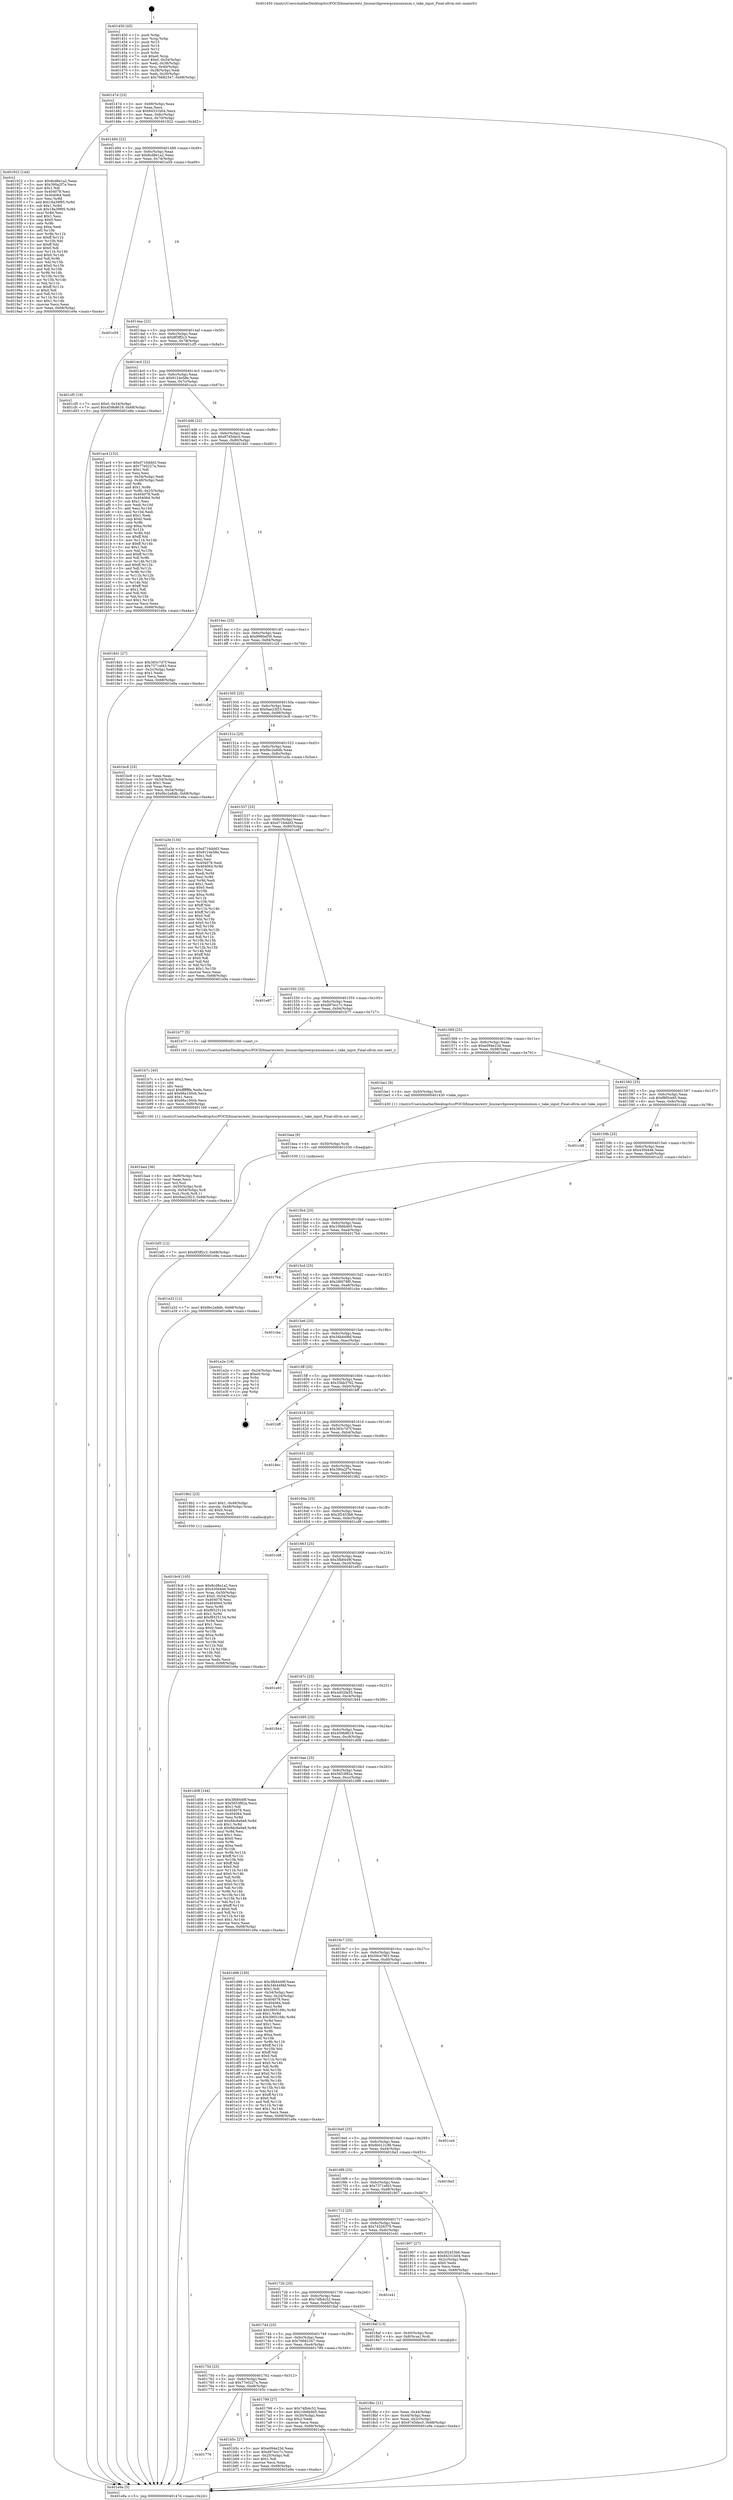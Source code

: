digraph "0x401450" {
  label = "0x401450 (/mnt/c/Users/mathe/Desktop/tcc/POCII/binaries/extr_linuxarchpowerpcxmonxmon.c_take_input_Final-ollvm.out::main(0))"
  labelloc = "t"
  node[shape=record]

  Entry [label="",width=0.3,height=0.3,shape=circle,fillcolor=black,style=filled]
  "0x40147d" [label="{
     0x40147d [23]\l
     | [instrs]\l
     &nbsp;&nbsp;0x40147d \<+3\>: mov -0x68(%rbp),%eax\l
     &nbsp;&nbsp;0x401480 \<+2\>: mov %eax,%ecx\l
     &nbsp;&nbsp;0x401482 \<+6\>: sub $0x84331b04,%ecx\l
     &nbsp;&nbsp;0x401488 \<+3\>: mov %eax,-0x6c(%rbp)\l
     &nbsp;&nbsp;0x40148b \<+3\>: mov %ecx,-0x70(%rbp)\l
     &nbsp;&nbsp;0x40148e \<+6\>: je 0000000000401922 \<main+0x4d2\>\l
  }"]
  "0x401922" [label="{
     0x401922 [144]\l
     | [instrs]\l
     &nbsp;&nbsp;0x401922 \<+5\>: mov $0x8cd8e1a2,%eax\l
     &nbsp;&nbsp;0x401927 \<+5\>: mov $0x390a2f7e,%ecx\l
     &nbsp;&nbsp;0x40192c \<+2\>: mov $0x1,%dl\l
     &nbsp;&nbsp;0x40192e \<+7\>: mov 0x404078,%esi\l
     &nbsp;&nbsp;0x401935 \<+7\>: mov 0x404064,%edi\l
     &nbsp;&nbsp;0x40193c \<+3\>: mov %esi,%r8d\l
     &nbsp;&nbsp;0x40193f \<+7\>: add $0x18a39f95,%r8d\l
     &nbsp;&nbsp;0x401946 \<+4\>: sub $0x1,%r8d\l
     &nbsp;&nbsp;0x40194a \<+7\>: sub $0x18a39f95,%r8d\l
     &nbsp;&nbsp;0x401951 \<+4\>: imul %r8d,%esi\l
     &nbsp;&nbsp;0x401955 \<+3\>: and $0x1,%esi\l
     &nbsp;&nbsp;0x401958 \<+3\>: cmp $0x0,%esi\l
     &nbsp;&nbsp;0x40195b \<+4\>: sete %r9b\l
     &nbsp;&nbsp;0x40195f \<+3\>: cmp $0xa,%edi\l
     &nbsp;&nbsp;0x401962 \<+4\>: setl %r10b\l
     &nbsp;&nbsp;0x401966 \<+3\>: mov %r9b,%r11b\l
     &nbsp;&nbsp;0x401969 \<+4\>: xor $0xff,%r11b\l
     &nbsp;&nbsp;0x40196d \<+3\>: mov %r10b,%bl\l
     &nbsp;&nbsp;0x401970 \<+3\>: xor $0xff,%bl\l
     &nbsp;&nbsp;0x401973 \<+3\>: xor $0x0,%dl\l
     &nbsp;&nbsp;0x401976 \<+3\>: mov %r11b,%r14b\l
     &nbsp;&nbsp;0x401979 \<+4\>: and $0x0,%r14b\l
     &nbsp;&nbsp;0x40197d \<+3\>: and %dl,%r9b\l
     &nbsp;&nbsp;0x401980 \<+3\>: mov %bl,%r15b\l
     &nbsp;&nbsp;0x401983 \<+4\>: and $0x0,%r15b\l
     &nbsp;&nbsp;0x401987 \<+3\>: and %dl,%r10b\l
     &nbsp;&nbsp;0x40198a \<+3\>: or %r9b,%r14b\l
     &nbsp;&nbsp;0x40198d \<+3\>: or %r10b,%r15b\l
     &nbsp;&nbsp;0x401990 \<+3\>: xor %r15b,%r14b\l
     &nbsp;&nbsp;0x401993 \<+3\>: or %bl,%r11b\l
     &nbsp;&nbsp;0x401996 \<+4\>: xor $0xff,%r11b\l
     &nbsp;&nbsp;0x40199a \<+3\>: or $0x0,%dl\l
     &nbsp;&nbsp;0x40199d \<+3\>: and %dl,%r11b\l
     &nbsp;&nbsp;0x4019a0 \<+3\>: or %r11b,%r14b\l
     &nbsp;&nbsp;0x4019a3 \<+4\>: test $0x1,%r14b\l
     &nbsp;&nbsp;0x4019a7 \<+3\>: cmovne %ecx,%eax\l
     &nbsp;&nbsp;0x4019aa \<+3\>: mov %eax,-0x68(%rbp)\l
     &nbsp;&nbsp;0x4019ad \<+5\>: jmp 0000000000401e9a \<main+0xa4a\>\l
  }"]
  "0x401494" [label="{
     0x401494 [22]\l
     | [instrs]\l
     &nbsp;&nbsp;0x401494 \<+5\>: jmp 0000000000401499 \<main+0x49\>\l
     &nbsp;&nbsp;0x401499 \<+3\>: mov -0x6c(%rbp),%eax\l
     &nbsp;&nbsp;0x40149c \<+5\>: sub $0x8cd8e1a2,%eax\l
     &nbsp;&nbsp;0x4014a1 \<+3\>: mov %eax,-0x74(%rbp)\l
     &nbsp;&nbsp;0x4014a4 \<+6\>: je 0000000000401e59 \<main+0xa09\>\l
  }"]
  Exit [label="",width=0.3,height=0.3,shape=circle,fillcolor=black,style=filled,peripheries=2]
  "0x401e59" [label="{
     0x401e59\l
  }", style=dashed]
  "0x4014aa" [label="{
     0x4014aa [22]\l
     | [instrs]\l
     &nbsp;&nbsp;0x4014aa \<+5\>: jmp 00000000004014af \<main+0x5f\>\l
     &nbsp;&nbsp;0x4014af \<+3\>: mov -0x6c(%rbp),%eax\l
     &nbsp;&nbsp;0x4014b2 \<+5\>: sub $0x8f3ff2c3,%eax\l
     &nbsp;&nbsp;0x4014b7 \<+3\>: mov %eax,-0x78(%rbp)\l
     &nbsp;&nbsp;0x4014ba \<+6\>: je 0000000000401cf5 \<main+0x8a5\>\l
  }"]
  "0x401bf3" [label="{
     0x401bf3 [12]\l
     | [instrs]\l
     &nbsp;&nbsp;0x401bf3 \<+7\>: movl $0x8f3ff2c3,-0x68(%rbp)\l
     &nbsp;&nbsp;0x401bfa \<+5\>: jmp 0000000000401e9a \<main+0xa4a\>\l
  }"]
  "0x401cf5" [label="{
     0x401cf5 [19]\l
     | [instrs]\l
     &nbsp;&nbsp;0x401cf5 \<+7\>: movl $0x0,-0x34(%rbp)\l
     &nbsp;&nbsp;0x401cfc \<+7\>: movl $0x459b8619,-0x68(%rbp)\l
     &nbsp;&nbsp;0x401d03 \<+5\>: jmp 0000000000401e9a \<main+0xa4a\>\l
  }"]
  "0x4014c0" [label="{
     0x4014c0 [22]\l
     | [instrs]\l
     &nbsp;&nbsp;0x4014c0 \<+5\>: jmp 00000000004014c5 \<main+0x75\>\l
     &nbsp;&nbsp;0x4014c5 \<+3\>: mov -0x6c(%rbp),%eax\l
     &nbsp;&nbsp;0x4014c8 \<+5\>: sub $0x9124e58e,%eax\l
     &nbsp;&nbsp;0x4014cd \<+3\>: mov %eax,-0x7c(%rbp)\l
     &nbsp;&nbsp;0x4014d0 \<+6\>: je 0000000000401ac4 \<main+0x674\>\l
  }"]
  "0x401bea" [label="{
     0x401bea [9]\l
     | [instrs]\l
     &nbsp;&nbsp;0x401bea \<+4\>: mov -0x50(%rbp),%rdi\l
     &nbsp;&nbsp;0x401bee \<+5\>: call 0000000000401030 \<free@plt\>\l
     | [calls]\l
     &nbsp;&nbsp;0x401030 \{1\} (unknown)\l
  }"]
  "0x401ac4" [label="{
     0x401ac4 [152]\l
     | [instrs]\l
     &nbsp;&nbsp;0x401ac4 \<+5\>: mov $0xd716ddd3,%eax\l
     &nbsp;&nbsp;0x401ac9 \<+5\>: mov $0x77e0227a,%ecx\l
     &nbsp;&nbsp;0x401ace \<+2\>: mov $0x1,%dl\l
     &nbsp;&nbsp;0x401ad0 \<+2\>: xor %esi,%esi\l
     &nbsp;&nbsp;0x401ad2 \<+3\>: mov -0x54(%rbp),%edi\l
     &nbsp;&nbsp;0x401ad5 \<+3\>: cmp -0x48(%rbp),%edi\l
     &nbsp;&nbsp;0x401ad8 \<+4\>: setl %r8b\l
     &nbsp;&nbsp;0x401adc \<+4\>: and $0x1,%r8b\l
     &nbsp;&nbsp;0x401ae0 \<+4\>: mov %r8b,-0x25(%rbp)\l
     &nbsp;&nbsp;0x401ae4 \<+7\>: mov 0x404078,%edi\l
     &nbsp;&nbsp;0x401aeb \<+8\>: mov 0x404064,%r9d\l
     &nbsp;&nbsp;0x401af3 \<+3\>: sub $0x1,%esi\l
     &nbsp;&nbsp;0x401af6 \<+3\>: mov %edi,%r10d\l
     &nbsp;&nbsp;0x401af9 \<+3\>: add %esi,%r10d\l
     &nbsp;&nbsp;0x401afc \<+4\>: imul %r10d,%edi\l
     &nbsp;&nbsp;0x401b00 \<+3\>: and $0x1,%edi\l
     &nbsp;&nbsp;0x401b03 \<+3\>: cmp $0x0,%edi\l
     &nbsp;&nbsp;0x401b06 \<+4\>: sete %r8b\l
     &nbsp;&nbsp;0x401b0a \<+4\>: cmp $0xa,%r9d\l
     &nbsp;&nbsp;0x401b0e \<+4\>: setl %r11b\l
     &nbsp;&nbsp;0x401b12 \<+3\>: mov %r8b,%bl\l
     &nbsp;&nbsp;0x401b15 \<+3\>: xor $0xff,%bl\l
     &nbsp;&nbsp;0x401b18 \<+3\>: mov %r11b,%r14b\l
     &nbsp;&nbsp;0x401b1b \<+4\>: xor $0xff,%r14b\l
     &nbsp;&nbsp;0x401b1f \<+3\>: xor $0x1,%dl\l
     &nbsp;&nbsp;0x401b22 \<+3\>: mov %bl,%r15b\l
     &nbsp;&nbsp;0x401b25 \<+4\>: and $0xff,%r15b\l
     &nbsp;&nbsp;0x401b29 \<+3\>: and %dl,%r8b\l
     &nbsp;&nbsp;0x401b2c \<+3\>: mov %r14b,%r12b\l
     &nbsp;&nbsp;0x401b2f \<+4\>: and $0xff,%r12b\l
     &nbsp;&nbsp;0x401b33 \<+3\>: and %dl,%r11b\l
     &nbsp;&nbsp;0x401b36 \<+3\>: or %r8b,%r15b\l
     &nbsp;&nbsp;0x401b39 \<+3\>: or %r11b,%r12b\l
     &nbsp;&nbsp;0x401b3c \<+3\>: xor %r12b,%r15b\l
     &nbsp;&nbsp;0x401b3f \<+3\>: or %r14b,%bl\l
     &nbsp;&nbsp;0x401b42 \<+3\>: xor $0xff,%bl\l
     &nbsp;&nbsp;0x401b45 \<+3\>: or $0x1,%dl\l
     &nbsp;&nbsp;0x401b48 \<+2\>: and %dl,%bl\l
     &nbsp;&nbsp;0x401b4a \<+3\>: or %bl,%r15b\l
     &nbsp;&nbsp;0x401b4d \<+4\>: test $0x1,%r15b\l
     &nbsp;&nbsp;0x401b51 \<+3\>: cmovne %ecx,%eax\l
     &nbsp;&nbsp;0x401b54 \<+3\>: mov %eax,-0x68(%rbp)\l
     &nbsp;&nbsp;0x401b57 \<+5\>: jmp 0000000000401e9a \<main+0xa4a\>\l
  }"]
  "0x4014d6" [label="{
     0x4014d6 [22]\l
     | [instrs]\l
     &nbsp;&nbsp;0x4014d6 \<+5\>: jmp 00000000004014db \<main+0x8b\>\l
     &nbsp;&nbsp;0x4014db \<+3\>: mov -0x6c(%rbp),%eax\l
     &nbsp;&nbsp;0x4014de \<+5\>: sub $0x97d5dec0,%eax\l
     &nbsp;&nbsp;0x4014e3 \<+3\>: mov %eax,-0x80(%rbp)\l
     &nbsp;&nbsp;0x4014e6 \<+6\>: je 00000000004018d1 \<main+0x481\>\l
  }"]
  "0x401ba4" [label="{
     0x401ba4 [36]\l
     | [instrs]\l
     &nbsp;&nbsp;0x401ba4 \<+6\>: mov -0xf0(%rbp),%ecx\l
     &nbsp;&nbsp;0x401baa \<+3\>: imul %eax,%ecx\l
     &nbsp;&nbsp;0x401bad \<+3\>: mov %cl,%sil\l
     &nbsp;&nbsp;0x401bb0 \<+4\>: mov -0x50(%rbp),%rdi\l
     &nbsp;&nbsp;0x401bb4 \<+4\>: movslq -0x54(%rbp),%r8\l
     &nbsp;&nbsp;0x401bb8 \<+4\>: mov %sil,(%rdi,%r8,1)\l
     &nbsp;&nbsp;0x401bbc \<+7\>: movl $0x9ae23f23,-0x68(%rbp)\l
     &nbsp;&nbsp;0x401bc3 \<+5\>: jmp 0000000000401e9a \<main+0xa4a\>\l
  }"]
  "0x4018d1" [label="{
     0x4018d1 [27]\l
     | [instrs]\l
     &nbsp;&nbsp;0x4018d1 \<+5\>: mov $0x383c7d7f,%eax\l
     &nbsp;&nbsp;0x4018d6 \<+5\>: mov $0x7371ef43,%ecx\l
     &nbsp;&nbsp;0x4018db \<+3\>: mov -0x2c(%rbp),%edx\l
     &nbsp;&nbsp;0x4018de \<+3\>: cmp $0x1,%edx\l
     &nbsp;&nbsp;0x4018e1 \<+3\>: cmovl %ecx,%eax\l
     &nbsp;&nbsp;0x4018e4 \<+3\>: mov %eax,-0x68(%rbp)\l
     &nbsp;&nbsp;0x4018e7 \<+5\>: jmp 0000000000401e9a \<main+0xa4a\>\l
  }"]
  "0x4014ec" [label="{
     0x4014ec [25]\l
     | [instrs]\l
     &nbsp;&nbsp;0x4014ec \<+5\>: jmp 00000000004014f1 \<main+0xa1\>\l
     &nbsp;&nbsp;0x4014f1 \<+3\>: mov -0x6c(%rbp),%eax\l
     &nbsp;&nbsp;0x4014f4 \<+5\>: sub $0x9980ef39,%eax\l
     &nbsp;&nbsp;0x4014f9 \<+6\>: mov %eax,-0x84(%rbp)\l
     &nbsp;&nbsp;0x4014ff \<+6\>: je 0000000000401c2d \<main+0x7dd\>\l
  }"]
  "0x401b7c" [label="{
     0x401b7c [40]\l
     | [instrs]\l
     &nbsp;&nbsp;0x401b7c \<+5\>: mov $0x2,%ecx\l
     &nbsp;&nbsp;0x401b81 \<+1\>: cltd\l
     &nbsp;&nbsp;0x401b82 \<+2\>: idiv %ecx\l
     &nbsp;&nbsp;0x401b84 \<+6\>: imul $0xfffffffe,%edx,%ecx\l
     &nbsp;&nbsp;0x401b8a \<+6\>: add $0x66a100cb,%ecx\l
     &nbsp;&nbsp;0x401b90 \<+3\>: add $0x1,%ecx\l
     &nbsp;&nbsp;0x401b93 \<+6\>: sub $0x66a100cb,%ecx\l
     &nbsp;&nbsp;0x401b99 \<+6\>: mov %ecx,-0xf0(%rbp)\l
     &nbsp;&nbsp;0x401b9f \<+5\>: call 0000000000401160 \<next_i\>\l
     | [calls]\l
     &nbsp;&nbsp;0x401160 \{1\} (/mnt/c/Users/mathe/Desktop/tcc/POCII/binaries/extr_linuxarchpowerpcxmonxmon.c_take_input_Final-ollvm.out::next_i)\l
  }"]
  "0x401c2d" [label="{
     0x401c2d\l
  }", style=dashed]
  "0x401505" [label="{
     0x401505 [25]\l
     | [instrs]\l
     &nbsp;&nbsp;0x401505 \<+5\>: jmp 000000000040150a \<main+0xba\>\l
     &nbsp;&nbsp;0x40150a \<+3\>: mov -0x6c(%rbp),%eax\l
     &nbsp;&nbsp;0x40150d \<+5\>: sub $0x9ae23f23,%eax\l
     &nbsp;&nbsp;0x401512 \<+6\>: mov %eax,-0x88(%rbp)\l
     &nbsp;&nbsp;0x401518 \<+6\>: je 0000000000401bc8 \<main+0x778\>\l
  }"]
  "0x401776" [label="{
     0x401776\l
  }", style=dashed]
  "0x401bc8" [label="{
     0x401bc8 [25]\l
     | [instrs]\l
     &nbsp;&nbsp;0x401bc8 \<+2\>: xor %eax,%eax\l
     &nbsp;&nbsp;0x401bca \<+3\>: mov -0x54(%rbp),%ecx\l
     &nbsp;&nbsp;0x401bcd \<+3\>: sub $0x1,%eax\l
     &nbsp;&nbsp;0x401bd0 \<+2\>: sub %eax,%ecx\l
     &nbsp;&nbsp;0x401bd2 \<+3\>: mov %ecx,-0x54(%rbp)\l
     &nbsp;&nbsp;0x401bd5 \<+7\>: movl $0x9bc2a8db,-0x68(%rbp)\l
     &nbsp;&nbsp;0x401bdc \<+5\>: jmp 0000000000401e9a \<main+0xa4a\>\l
  }"]
  "0x40151e" [label="{
     0x40151e [25]\l
     | [instrs]\l
     &nbsp;&nbsp;0x40151e \<+5\>: jmp 0000000000401523 \<main+0xd3\>\l
     &nbsp;&nbsp;0x401523 \<+3\>: mov -0x6c(%rbp),%eax\l
     &nbsp;&nbsp;0x401526 \<+5\>: sub $0x9bc2a8db,%eax\l
     &nbsp;&nbsp;0x40152b \<+6\>: mov %eax,-0x8c(%rbp)\l
     &nbsp;&nbsp;0x401531 \<+6\>: je 0000000000401a3e \<main+0x5ee\>\l
  }"]
  "0x401b5c" [label="{
     0x401b5c [27]\l
     | [instrs]\l
     &nbsp;&nbsp;0x401b5c \<+5\>: mov $0xe094e23d,%eax\l
     &nbsp;&nbsp;0x401b61 \<+5\>: mov $0xd97ecc7c,%ecx\l
     &nbsp;&nbsp;0x401b66 \<+3\>: mov -0x25(%rbp),%dl\l
     &nbsp;&nbsp;0x401b69 \<+3\>: test $0x1,%dl\l
     &nbsp;&nbsp;0x401b6c \<+3\>: cmovne %ecx,%eax\l
     &nbsp;&nbsp;0x401b6f \<+3\>: mov %eax,-0x68(%rbp)\l
     &nbsp;&nbsp;0x401b72 \<+5\>: jmp 0000000000401e9a \<main+0xa4a\>\l
  }"]
  "0x401a3e" [label="{
     0x401a3e [134]\l
     | [instrs]\l
     &nbsp;&nbsp;0x401a3e \<+5\>: mov $0xd716ddd3,%eax\l
     &nbsp;&nbsp;0x401a43 \<+5\>: mov $0x9124e58e,%ecx\l
     &nbsp;&nbsp;0x401a48 \<+2\>: mov $0x1,%dl\l
     &nbsp;&nbsp;0x401a4a \<+2\>: xor %esi,%esi\l
     &nbsp;&nbsp;0x401a4c \<+7\>: mov 0x404078,%edi\l
     &nbsp;&nbsp;0x401a53 \<+8\>: mov 0x404064,%r8d\l
     &nbsp;&nbsp;0x401a5b \<+3\>: sub $0x1,%esi\l
     &nbsp;&nbsp;0x401a5e \<+3\>: mov %edi,%r9d\l
     &nbsp;&nbsp;0x401a61 \<+3\>: add %esi,%r9d\l
     &nbsp;&nbsp;0x401a64 \<+4\>: imul %r9d,%edi\l
     &nbsp;&nbsp;0x401a68 \<+3\>: and $0x1,%edi\l
     &nbsp;&nbsp;0x401a6b \<+3\>: cmp $0x0,%edi\l
     &nbsp;&nbsp;0x401a6e \<+4\>: sete %r10b\l
     &nbsp;&nbsp;0x401a72 \<+4\>: cmp $0xa,%r8d\l
     &nbsp;&nbsp;0x401a76 \<+4\>: setl %r11b\l
     &nbsp;&nbsp;0x401a7a \<+3\>: mov %r10b,%bl\l
     &nbsp;&nbsp;0x401a7d \<+3\>: xor $0xff,%bl\l
     &nbsp;&nbsp;0x401a80 \<+3\>: mov %r11b,%r14b\l
     &nbsp;&nbsp;0x401a83 \<+4\>: xor $0xff,%r14b\l
     &nbsp;&nbsp;0x401a87 \<+3\>: xor $0x0,%dl\l
     &nbsp;&nbsp;0x401a8a \<+3\>: mov %bl,%r15b\l
     &nbsp;&nbsp;0x401a8d \<+4\>: and $0x0,%r15b\l
     &nbsp;&nbsp;0x401a91 \<+3\>: and %dl,%r10b\l
     &nbsp;&nbsp;0x401a94 \<+3\>: mov %r14b,%r12b\l
     &nbsp;&nbsp;0x401a97 \<+4\>: and $0x0,%r12b\l
     &nbsp;&nbsp;0x401a9b \<+3\>: and %dl,%r11b\l
     &nbsp;&nbsp;0x401a9e \<+3\>: or %r10b,%r15b\l
     &nbsp;&nbsp;0x401aa1 \<+3\>: or %r11b,%r12b\l
     &nbsp;&nbsp;0x401aa4 \<+3\>: xor %r12b,%r15b\l
     &nbsp;&nbsp;0x401aa7 \<+3\>: or %r14b,%bl\l
     &nbsp;&nbsp;0x401aaa \<+3\>: xor $0xff,%bl\l
     &nbsp;&nbsp;0x401aad \<+3\>: or $0x0,%dl\l
     &nbsp;&nbsp;0x401ab0 \<+2\>: and %dl,%bl\l
     &nbsp;&nbsp;0x401ab2 \<+3\>: or %bl,%r15b\l
     &nbsp;&nbsp;0x401ab5 \<+4\>: test $0x1,%r15b\l
     &nbsp;&nbsp;0x401ab9 \<+3\>: cmovne %ecx,%eax\l
     &nbsp;&nbsp;0x401abc \<+3\>: mov %eax,-0x68(%rbp)\l
     &nbsp;&nbsp;0x401abf \<+5\>: jmp 0000000000401e9a \<main+0xa4a\>\l
  }"]
  "0x401537" [label="{
     0x401537 [25]\l
     | [instrs]\l
     &nbsp;&nbsp;0x401537 \<+5\>: jmp 000000000040153c \<main+0xec\>\l
     &nbsp;&nbsp;0x40153c \<+3\>: mov -0x6c(%rbp),%eax\l
     &nbsp;&nbsp;0x40153f \<+5\>: sub $0xd716ddd3,%eax\l
     &nbsp;&nbsp;0x401544 \<+6\>: mov %eax,-0x90(%rbp)\l
     &nbsp;&nbsp;0x40154a \<+6\>: je 0000000000401e87 \<main+0xa37\>\l
  }"]
  "0x4019c9" [label="{
     0x4019c9 [105]\l
     | [instrs]\l
     &nbsp;&nbsp;0x4019c9 \<+5\>: mov $0x8cd8e1a2,%ecx\l
     &nbsp;&nbsp;0x4019ce \<+5\>: mov $0x430d446,%edx\l
     &nbsp;&nbsp;0x4019d3 \<+4\>: mov %rax,-0x50(%rbp)\l
     &nbsp;&nbsp;0x4019d7 \<+7\>: movl $0x0,-0x54(%rbp)\l
     &nbsp;&nbsp;0x4019de \<+7\>: mov 0x404078,%esi\l
     &nbsp;&nbsp;0x4019e5 \<+8\>: mov 0x404064,%r8d\l
     &nbsp;&nbsp;0x4019ed \<+3\>: mov %esi,%r9d\l
     &nbsp;&nbsp;0x4019f0 \<+7\>: sub $0xf8525154,%r9d\l
     &nbsp;&nbsp;0x4019f7 \<+4\>: sub $0x1,%r9d\l
     &nbsp;&nbsp;0x4019fb \<+7\>: add $0xf8525154,%r9d\l
     &nbsp;&nbsp;0x401a02 \<+4\>: imul %r9d,%esi\l
     &nbsp;&nbsp;0x401a06 \<+3\>: and $0x1,%esi\l
     &nbsp;&nbsp;0x401a09 \<+3\>: cmp $0x0,%esi\l
     &nbsp;&nbsp;0x401a0c \<+4\>: sete %r10b\l
     &nbsp;&nbsp;0x401a10 \<+4\>: cmp $0xa,%r8d\l
     &nbsp;&nbsp;0x401a14 \<+4\>: setl %r11b\l
     &nbsp;&nbsp;0x401a18 \<+3\>: mov %r10b,%bl\l
     &nbsp;&nbsp;0x401a1b \<+3\>: and %r11b,%bl\l
     &nbsp;&nbsp;0x401a1e \<+3\>: xor %r11b,%r10b\l
     &nbsp;&nbsp;0x401a21 \<+3\>: or %r10b,%bl\l
     &nbsp;&nbsp;0x401a24 \<+3\>: test $0x1,%bl\l
     &nbsp;&nbsp;0x401a27 \<+3\>: cmovne %edx,%ecx\l
     &nbsp;&nbsp;0x401a2a \<+3\>: mov %ecx,-0x68(%rbp)\l
     &nbsp;&nbsp;0x401a2d \<+5\>: jmp 0000000000401e9a \<main+0xa4a\>\l
  }"]
  "0x401e87" [label="{
     0x401e87\l
  }", style=dashed]
  "0x401550" [label="{
     0x401550 [25]\l
     | [instrs]\l
     &nbsp;&nbsp;0x401550 \<+5\>: jmp 0000000000401555 \<main+0x105\>\l
     &nbsp;&nbsp;0x401555 \<+3\>: mov -0x6c(%rbp),%eax\l
     &nbsp;&nbsp;0x401558 \<+5\>: sub $0xd97ecc7c,%eax\l
     &nbsp;&nbsp;0x40155d \<+6\>: mov %eax,-0x94(%rbp)\l
     &nbsp;&nbsp;0x401563 \<+6\>: je 0000000000401b77 \<main+0x727\>\l
  }"]
  "0x4018bc" [label="{
     0x4018bc [21]\l
     | [instrs]\l
     &nbsp;&nbsp;0x4018bc \<+3\>: mov %eax,-0x44(%rbp)\l
     &nbsp;&nbsp;0x4018bf \<+3\>: mov -0x44(%rbp),%eax\l
     &nbsp;&nbsp;0x4018c2 \<+3\>: mov %eax,-0x2c(%rbp)\l
     &nbsp;&nbsp;0x4018c5 \<+7\>: movl $0x97d5dec0,-0x68(%rbp)\l
     &nbsp;&nbsp;0x4018cc \<+5\>: jmp 0000000000401e9a \<main+0xa4a\>\l
  }"]
  "0x401b77" [label="{
     0x401b77 [5]\l
     | [instrs]\l
     &nbsp;&nbsp;0x401b77 \<+5\>: call 0000000000401160 \<next_i\>\l
     | [calls]\l
     &nbsp;&nbsp;0x401160 \{1\} (/mnt/c/Users/mathe/Desktop/tcc/POCII/binaries/extr_linuxarchpowerpcxmonxmon.c_take_input_Final-ollvm.out::next_i)\l
  }"]
  "0x401569" [label="{
     0x401569 [25]\l
     | [instrs]\l
     &nbsp;&nbsp;0x401569 \<+5\>: jmp 000000000040156e \<main+0x11e\>\l
     &nbsp;&nbsp;0x40156e \<+3\>: mov -0x6c(%rbp),%eax\l
     &nbsp;&nbsp;0x401571 \<+5\>: sub $0xe094e23d,%eax\l
     &nbsp;&nbsp;0x401576 \<+6\>: mov %eax,-0x98(%rbp)\l
     &nbsp;&nbsp;0x40157c \<+6\>: je 0000000000401be1 \<main+0x791\>\l
  }"]
  "0x401450" [label="{
     0x401450 [45]\l
     | [instrs]\l
     &nbsp;&nbsp;0x401450 \<+1\>: push %rbp\l
     &nbsp;&nbsp;0x401451 \<+3\>: mov %rsp,%rbp\l
     &nbsp;&nbsp;0x401454 \<+2\>: push %r15\l
     &nbsp;&nbsp;0x401456 \<+2\>: push %r14\l
     &nbsp;&nbsp;0x401458 \<+2\>: push %r12\l
     &nbsp;&nbsp;0x40145a \<+1\>: push %rbx\l
     &nbsp;&nbsp;0x40145b \<+7\>: sub $0xe0,%rsp\l
     &nbsp;&nbsp;0x401462 \<+7\>: movl $0x0,-0x34(%rbp)\l
     &nbsp;&nbsp;0x401469 \<+3\>: mov %edi,-0x38(%rbp)\l
     &nbsp;&nbsp;0x40146c \<+4\>: mov %rsi,-0x40(%rbp)\l
     &nbsp;&nbsp;0x401470 \<+3\>: mov -0x38(%rbp),%edi\l
     &nbsp;&nbsp;0x401473 \<+3\>: mov %edi,-0x30(%rbp)\l
     &nbsp;&nbsp;0x401476 \<+7\>: movl $0x76682347,-0x68(%rbp)\l
  }"]
  "0x401be1" [label="{
     0x401be1 [9]\l
     | [instrs]\l
     &nbsp;&nbsp;0x401be1 \<+4\>: mov -0x50(%rbp),%rdi\l
     &nbsp;&nbsp;0x401be5 \<+5\>: call 0000000000401430 \<take_input\>\l
     | [calls]\l
     &nbsp;&nbsp;0x401430 \{1\} (/mnt/c/Users/mathe/Desktop/tcc/POCII/binaries/extr_linuxarchpowerpcxmonxmon.c_take_input_Final-ollvm.out::take_input)\l
  }"]
  "0x401582" [label="{
     0x401582 [25]\l
     | [instrs]\l
     &nbsp;&nbsp;0x401582 \<+5\>: jmp 0000000000401587 \<main+0x137\>\l
     &nbsp;&nbsp;0x401587 \<+3\>: mov -0x6c(%rbp),%eax\l
     &nbsp;&nbsp;0x40158a \<+5\>: sub $0xf8f0ce65,%eax\l
     &nbsp;&nbsp;0x40158f \<+6\>: mov %eax,-0x9c(%rbp)\l
     &nbsp;&nbsp;0x401595 \<+6\>: je 0000000000401c48 \<main+0x7f8\>\l
  }"]
  "0x401e9a" [label="{
     0x401e9a [5]\l
     | [instrs]\l
     &nbsp;&nbsp;0x401e9a \<+5\>: jmp 000000000040147d \<main+0x2d\>\l
  }"]
  "0x401c48" [label="{
     0x401c48\l
  }", style=dashed]
  "0x40159b" [label="{
     0x40159b [25]\l
     | [instrs]\l
     &nbsp;&nbsp;0x40159b \<+5\>: jmp 00000000004015a0 \<main+0x150\>\l
     &nbsp;&nbsp;0x4015a0 \<+3\>: mov -0x6c(%rbp),%eax\l
     &nbsp;&nbsp;0x4015a3 \<+5\>: sub $0x430d446,%eax\l
     &nbsp;&nbsp;0x4015a8 \<+6\>: mov %eax,-0xa0(%rbp)\l
     &nbsp;&nbsp;0x4015ae \<+6\>: je 0000000000401a32 \<main+0x5e2\>\l
  }"]
  "0x40175d" [label="{
     0x40175d [25]\l
     | [instrs]\l
     &nbsp;&nbsp;0x40175d \<+5\>: jmp 0000000000401762 \<main+0x312\>\l
     &nbsp;&nbsp;0x401762 \<+3\>: mov -0x6c(%rbp),%eax\l
     &nbsp;&nbsp;0x401765 \<+5\>: sub $0x77e0227a,%eax\l
     &nbsp;&nbsp;0x40176a \<+6\>: mov %eax,-0xe8(%rbp)\l
     &nbsp;&nbsp;0x401770 \<+6\>: je 0000000000401b5c \<main+0x70c\>\l
  }"]
  "0x401a32" [label="{
     0x401a32 [12]\l
     | [instrs]\l
     &nbsp;&nbsp;0x401a32 \<+7\>: movl $0x9bc2a8db,-0x68(%rbp)\l
     &nbsp;&nbsp;0x401a39 \<+5\>: jmp 0000000000401e9a \<main+0xa4a\>\l
  }"]
  "0x4015b4" [label="{
     0x4015b4 [25]\l
     | [instrs]\l
     &nbsp;&nbsp;0x4015b4 \<+5\>: jmp 00000000004015b9 \<main+0x169\>\l
     &nbsp;&nbsp;0x4015b9 \<+3\>: mov -0x6c(%rbp),%eax\l
     &nbsp;&nbsp;0x4015bc \<+5\>: sub $0x10b6b465,%eax\l
     &nbsp;&nbsp;0x4015c1 \<+6\>: mov %eax,-0xa4(%rbp)\l
     &nbsp;&nbsp;0x4015c7 \<+6\>: je 00000000004017b4 \<main+0x364\>\l
  }"]
  "0x401799" [label="{
     0x401799 [27]\l
     | [instrs]\l
     &nbsp;&nbsp;0x401799 \<+5\>: mov $0x74fb4c52,%eax\l
     &nbsp;&nbsp;0x40179e \<+5\>: mov $0x10b6b465,%ecx\l
     &nbsp;&nbsp;0x4017a3 \<+3\>: mov -0x30(%rbp),%edx\l
     &nbsp;&nbsp;0x4017a6 \<+3\>: cmp $0x2,%edx\l
     &nbsp;&nbsp;0x4017a9 \<+3\>: cmovne %ecx,%eax\l
     &nbsp;&nbsp;0x4017ac \<+3\>: mov %eax,-0x68(%rbp)\l
     &nbsp;&nbsp;0x4017af \<+5\>: jmp 0000000000401e9a \<main+0xa4a\>\l
  }"]
  "0x4017b4" [label="{
     0x4017b4\l
  }", style=dashed]
  "0x4015cd" [label="{
     0x4015cd [25]\l
     | [instrs]\l
     &nbsp;&nbsp;0x4015cd \<+5\>: jmp 00000000004015d2 \<main+0x182\>\l
     &nbsp;&nbsp;0x4015d2 \<+3\>: mov -0x6c(%rbp),%eax\l
     &nbsp;&nbsp;0x4015d5 \<+5\>: sub $0x28fd78f0,%eax\l
     &nbsp;&nbsp;0x4015da \<+6\>: mov %eax,-0xa8(%rbp)\l
     &nbsp;&nbsp;0x4015e0 \<+6\>: je 0000000000401cba \<main+0x86a\>\l
  }"]
  "0x401744" [label="{
     0x401744 [25]\l
     | [instrs]\l
     &nbsp;&nbsp;0x401744 \<+5\>: jmp 0000000000401749 \<main+0x2f9\>\l
     &nbsp;&nbsp;0x401749 \<+3\>: mov -0x6c(%rbp),%eax\l
     &nbsp;&nbsp;0x40174c \<+5\>: sub $0x76682347,%eax\l
     &nbsp;&nbsp;0x401751 \<+6\>: mov %eax,-0xe4(%rbp)\l
     &nbsp;&nbsp;0x401757 \<+6\>: je 0000000000401799 \<main+0x349\>\l
  }"]
  "0x401cba" [label="{
     0x401cba\l
  }", style=dashed]
  "0x4015e6" [label="{
     0x4015e6 [25]\l
     | [instrs]\l
     &nbsp;&nbsp;0x4015e6 \<+5\>: jmp 00000000004015eb \<main+0x19b\>\l
     &nbsp;&nbsp;0x4015eb \<+3\>: mov -0x6c(%rbp),%eax\l
     &nbsp;&nbsp;0x4015ee \<+5\>: sub $0x34b449bf,%eax\l
     &nbsp;&nbsp;0x4015f3 \<+6\>: mov %eax,-0xac(%rbp)\l
     &nbsp;&nbsp;0x4015f9 \<+6\>: je 0000000000401e2e \<main+0x9de\>\l
  }"]
  "0x4018af" [label="{
     0x4018af [13]\l
     | [instrs]\l
     &nbsp;&nbsp;0x4018af \<+4\>: mov -0x40(%rbp),%rax\l
     &nbsp;&nbsp;0x4018b3 \<+4\>: mov 0x8(%rax),%rdi\l
     &nbsp;&nbsp;0x4018b7 \<+5\>: call 0000000000401060 \<atoi@plt\>\l
     | [calls]\l
     &nbsp;&nbsp;0x401060 \{1\} (unknown)\l
  }"]
  "0x401e2e" [label="{
     0x401e2e [19]\l
     | [instrs]\l
     &nbsp;&nbsp;0x401e2e \<+3\>: mov -0x24(%rbp),%eax\l
     &nbsp;&nbsp;0x401e31 \<+7\>: add $0xe0,%rsp\l
     &nbsp;&nbsp;0x401e38 \<+1\>: pop %rbx\l
     &nbsp;&nbsp;0x401e39 \<+2\>: pop %r12\l
     &nbsp;&nbsp;0x401e3b \<+2\>: pop %r14\l
     &nbsp;&nbsp;0x401e3d \<+2\>: pop %r15\l
     &nbsp;&nbsp;0x401e3f \<+1\>: pop %rbp\l
     &nbsp;&nbsp;0x401e40 \<+1\>: ret\l
  }"]
  "0x4015ff" [label="{
     0x4015ff [25]\l
     | [instrs]\l
     &nbsp;&nbsp;0x4015ff \<+5\>: jmp 0000000000401604 \<main+0x1b4\>\l
     &nbsp;&nbsp;0x401604 \<+3\>: mov -0x6c(%rbp),%eax\l
     &nbsp;&nbsp;0x401607 \<+5\>: sub $0x35bb3782,%eax\l
     &nbsp;&nbsp;0x40160c \<+6\>: mov %eax,-0xb0(%rbp)\l
     &nbsp;&nbsp;0x401612 \<+6\>: je 0000000000401bff \<main+0x7af\>\l
  }"]
  "0x40172b" [label="{
     0x40172b [25]\l
     | [instrs]\l
     &nbsp;&nbsp;0x40172b \<+5\>: jmp 0000000000401730 \<main+0x2e0\>\l
     &nbsp;&nbsp;0x401730 \<+3\>: mov -0x6c(%rbp),%eax\l
     &nbsp;&nbsp;0x401733 \<+5\>: sub $0x74fb4c52,%eax\l
     &nbsp;&nbsp;0x401738 \<+6\>: mov %eax,-0xe0(%rbp)\l
     &nbsp;&nbsp;0x40173e \<+6\>: je 00000000004018af \<main+0x45f\>\l
  }"]
  "0x401bff" [label="{
     0x401bff\l
  }", style=dashed]
  "0x401618" [label="{
     0x401618 [25]\l
     | [instrs]\l
     &nbsp;&nbsp;0x401618 \<+5\>: jmp 000000000040161d \<main+0x1cd\>\l
     &nbsp;&nbsp;0x40161d \<+3\>: mov -0x6c(%rbp),%eax\l
     &nbsp;&nbsp;0x401620 \<+5\>: sub $0x383c7d7f,%eax\l
     &nbsp;&nbsp;0x401625 \<+6\>: mov %eax,-0xb4(%rbp)\l
     &nbsp;&nbsp;0x40162b \<+6\>: je 00000000004018ec \<main+0x49c\>\l
  }"]
  "0x401e41" [label="{
     0x401e41\l
  }", style=dashed]
  "0x4018ec" [label="{
     0x4018ec\l
  }", style=dashed]
  "0x401631" [label="{
     0x401631 [25]\l
     | [instrs]\l
     &nbsp;&nbsp;0x401631 \<+5\>: jmp 0000000000401636 \<main+0x1e6\>\l
     &nbsp;&nbsp;0x401636 \<+3\>: mov -0x6c(%rbp),%eax\l
     &nbsp;&nbsp;0x401639 \<+5\>: sub $0x390a2f7e,%eax\l
     &nbsp;&nbsp;0x40163e \<+6\>: mov %eax,-0xb8(%rbp)\l
     &nbsp;&nbsp;0x401644 \<+6\>: je 00000000004019b2 \<main+0x562\>\l
  }"]
  "0x401712" [label="{
     0x401712 [25]\l
     | [instrs]\l
     &nbsp;&nbsp;0x401712 \<+5\>: jmp 0000000000401717 \<main+0x2c7\>\l
     &nbsp;&nbsp;0x401717 \<+3\>: mov -0x6c(%rbp),%eax\l
     &nbsp;&nbsp;0x40171a \<+5\>: sub $0x74326379,%eax\l
     &nbsp;&nbsp;0x40171f \<+6\>: mov %eax,-0xdc(%rbp)\l
     &nbsp;&nbsp;0x401725 \<+6\>: je 0000000000401e41 \<main+0x9f1\>\l
  }"]
  "0x4019b2" [label="{
     0x4019b2 [23]\l
     | [instrs]\l
     &nbsp;&nbsp;0x4019b2 \<+7\>: movl $0x1,-0x48(%rbp)\l
     &nbsp;&nbsp;0x4019b9 \<+4\>: movslq -0x48(%rbp),%rax\l
     &nbsp;&nbsp;0x4019bd \<+4\>: shl $0x0,%rax\l
     &nbsp;&nbsp;0x4019c1 \<+3\>: mov %rax,%rdi\l
     &nbsp;&nbsp;0x4019c4 \<+5\>: call 0000000000401050 \<malloc@plt\>\l
     | [calls]\l
     &nbsp;&nbsp;0x401050 \{1\} (unknown)\l
  }"]
  "0x40164a" [label="{
     0x40164a [25]\l
     | [instrs]\l
     &nbsp;&nbsp;0x40164a \<+5\>: jmp 000000000040164f \<main+0x1ff\>\l
     &nbsp;&nbsp;0x40164f \<+3\>: mov -0x6c(%rbp),%eax\l
     &nbsp;&nbsp;0x401652 \<+5\>: sub $0x3f2453b6,%eax\l
     &nbsp;&nbsp;0x401657 \<+6\>: mov %eax,-0xbc(%rbp)\l
     &nbsp;&nbsp;0x40165d \<+6\>: je 0000000000401cd8 \<main+0x888\>\l
  }"]
  "0x401907" [label="{
     0x401907 [27]\l
     | [instrs]\l
     &nbsp;&nbsp;0x401907 \<+5\>: mov $0x3f2453b6,%eax\l
     &nbsp;&nbsp;0x40190c \<+5\>: mov $0x84331b04,%ecx\l
     &nbsp;&nbsp;0x401911 \<+3\>: mov -0x2c(%rbp),%edx\l
     &nbsp;&nbsp;0x401914 \<+3\>: cmp $0x0,%edx\l
     &nbsp;&nbsp;0x401917 \<+3\>: cmove %ecx,%eax\l
     &nbsp;&nbsp;0x40191a \<+3\>: mov %eax,-0x68(%rbp)\l
     &nbsp;&nbsp;0x40191d \<+5\>: jmp 0000000000401e9a \<main+0xa4a\>\l
  }"]
  "0x401cd8" [label="{
     0x401cd8\l
  }", style=dashed]
  "0x401663" [label="{
     0x401663 [25]\l
     | [instrs]\l
     &nbsp;&nbsp;0x401663 \<+5\>: jmp 0000000000401668 \<main+0x218\>\l
     &nbsp;&nbsp;0x401668 \<+3\>: mov -0x6c(%rbp),%eax\l
     &nbsp;&nbsp;0x40166b \<+5\>: sub $0x3fb8449f,%eax\l
     &nbsp;&nbsp;0x401670 \<+6\>: mov %eax,-0xc0(%rbp)\l
     &nbsp;&nbsp;0x401676 \<+6\>: je 0000000000401e93 \<main+0xa43\>\l
  }"]
  "0x4016f9" [label="{
     0x4016f9 [25]\l
     | [instrs]\l
     &nbsp;&nbsp;0x4016f9 \<+5\>: jmp 00000000004016fe \<main+0x2ae\>\l
     &nbsp;&nbsp;0x4016fe \<+3\>: mov -0x6c(%rbp),%eax\l
     &nbsp;&nbsp;0x401701 \<+5\>: sub $0x7371ef43,%eax\l
     &nbsp;&nbsp;0x401706 \<+6\>: mov %eax,-0xd8(%rbp)\l
     &nbsp;&nbsp;0x40170c \<+6\>: je 0000000000401907 \<main+0x4b7\>\l
  }"]
  "0x401e93" [label="{
     0x401e93\l
  }", style=dashed]
  "0x40167c" [label="{
     0x40167c [25]\l
     | [instrs]\l
     &nbsp;&nbsp;0x40167c \<+5\>: jmp 0000000000401681 \<main+0x231\>\l
     &nbsp;&nbsp;0x401681 \<+3\>: mov -0x6c(%rbp),%eax\l
     &nbsp;&nbsp;0x401684 \<+5\>: sub $0x4402fa55,%eax\l
     &nbsp;&nbsp;0x401689 \<+6\>: mov %eax,-0xc4(%rbp)\l
     &nbsp;&nbsp;0x40168f \<+6\>: je 0000000000401844 \<main+0x3f4\>\l
  }"]
  "0x4018a3" [label="{
     0x4018a3\l
  }", style=dashed]
  "0x401844" [label="{
     0x401844\l
  }", style=dashed]
  "0x401695" [label="{
     0x401695 [25]\l
     | [instrs]\l
     &nbsp;&nbsp;0x401695 \<+5\>: jmp 000000000040169a \<main+0x24a\>\l
     &nbsp;&nbsp;0x40169a \<+3\>: mov -0x6c(%rbp),%eax\l
     &nbsp;&nbsp;0x40169d \<+5\>: sub $0x459b8619,%eax\l
     &nbsp;&nbsp;0x4016a2 \<+6\>: mov %eax,-0xc8(%rbp)\l
     &nbsp;&nbsp;0x4016a8 \<+6\>: je 0000000000401d08 \<main+0x8b8\>\l
  }"]
  "0x4016e0" [label="{
     0x4016e0 [25]\l
     | [instrs]\l
     &nbsp;&nbsp;0x4016e0 \<+5\>: jmp 00000000004016e5 \<main+0x295\>\l
     &nbsp;&nbsp;0x4016e5 \<+3\>: mov -0x6c(%rbp),%eax\l
     &nbsp;&nbsp;0x4016e8 \<+5\>: sub $0x6b012186,%eax\l
     &nbsp;&nbsp;0x4016ed \<+6\>: mov %eax,-0xd4(%rbp)\l
     &nbsp;&nbsp;0x4016f3 \<+6\>: je 00000000004018a3 \<main+0x453\>\l
  }"]
  "0x401d08" [label="{
     0x401d08 [144]\l
     | [instrs]\l
     &nbsp;&nbsp;0x401d08 \<+5\>: mov $0x3fb8449f,%eax\l
     &nbsp;&nbsp;0x401d0d \<+5\>: mov $0x5653f82a,%ecx\l
     &nbsp;&nbsp;0x401d12 \<+2\>: mov $0x1,%dl\l
     &nbsp;&nbsp;0x401d14 \<+7\>: mov 0x404078,%esi\l
     &nbsp;&nbsp;0x401d1b \<+7\>: mov 0x404064,%edi\l
     &nbsp;&nbsp;0x401d22 \<+3\>: mov %esi,%r8d\l
     &nbsp;&nbsp;0x401d25 \<+7\>: add $0x9dc8a9a8,%r8d\l
     &nbsp;&nbsp;0x401d2c \<+4\>: sub $0x1,%r8d\l
     &nbsp;&nbsp;0x401d30 \<+7\>: sub $0x9dc8a9a8,%r8d\l
     &nbsp;&nbsp;0x401d37 \<+4\>: imul %r8d,%esi\l
     &nbsp;&nbsp;0x401d3b \<+3\>: and $0x1,%esi\l
     &nbsp;&nbsp;0x401d3e \<+3\>: cmp $0x0,%esi\l
     &nbsp;&nbsp;0x401d41 \<+4\>: sete %r9b\l
     &nbsp;&nbsp;0x401d45 \<+3\>: cmp $0xa,%edi\l
     &nbsp;&nbsp;0x401d48 \<+4\>: setl %r10b\l
     &nbsp;&nbsp;0x401d4c \<+3\>: mov %r9b,%r11b\l
     &nbsp;&nbsp;0x401d4f \<+4\>: xor $0xff,%r11b\l
     &nbsp;&nbsp;0x401d53 \<+3\>: mov %r10b,%bl\l
     &nbsp;&nbsp;0x401d56 \<+3\>: xor $0xff,%bl\l
     &nbsp;&nbsp;0x401d59 \<+3\>: xor $0x0,%dl\l
     &nbsp;&nbsp;0x401d5c \<+3\>: mov %r11b,%r14b\l
     &nbsp;&nbsp;0x401d5f \<+4\>: and $0x0,%r14b\l
     &nbsp;&nbsp;0x401d63 \<+3\>: and %dl,%r9b\l
     &nbsp;&nbsp;0x401d66 \<+3\>: mov %bl,%r15b\l
     &nbsp;&nbsp;0x401d69 \<+4\>: and $0x0,%r15b\l
     &nbsp;&nbsp;0x401d6d \<+3\>: and %dl,%r10b\l
     &nbsp;&nbsp;0x401d70 \<+3\>: or %r9b,%r14b\l
     &nbsp;&nbsp;0x401d73 \<+3\>: or %r10b,%r15b\l
     &nbsp;&nbsp;0x401d76 \<+3\>: xor %r15b,%r14b\l
     &nbsp;&nbsp;0x401d79 \<+3\>: or %bl,%r11b\l
     &nbsp;&nbsp;0x401d7c \<+4\>: xor $0xff,%r11b\l
     &nbsp;&nbsp;0x401d80 \<+3\>: or $0x0,%dl\l
     &nbsp;&nbsp;0x401d83 \<+3\>: and %dl,%r11b\l
     &nbsp;&nbsp;0x401d86 \<+3\>: or %r11b,%r14b\l
     &nbsp;&nbsp;0x401d89 \<+4\>: test $0x1,%r14b\l
     &nbsp;&nbsp;0x401d8d \<+3\>: cmovne %ecx,%eax\l
     &nbsp;&nbsp;0x401d90 \<+3\>: mov %eax,-0x68(%rbp)\l
     &nbsp;&nbsp;0x401d93 \<+5\>: jmp 0000000000401e9a \<main+0xa4a\>\l
  }"]
  "0x4016ae" [label="{
     0x4016ae [25]\l
     | [instrs]\l
     &nbsp;&nbsp;0x4016ae \<+5\>: jmp 00000000004016b3 \<main+0x263\>\l
     &nbsp;&nbsp;0x4016b3 \<+3\>: mov -0x6c(%rbp),%eax\l
     &nbsp;&nbsp;0x4016b6 \<+5\>: sub $0x5653f82a,%eax\l
     &nbsp;&nbsp;0x4016bb \<+6\>: mov %eax,-0xcc(%rbp)\l
     &nbsp;&nbsp;0x4016c1 \<+6\>: je 0000000000401d98 \<main+0x948\>\l
  }"]
  "0x401ce4" [label="{
     0x401ce4\l
  }", style=dashed]
  "0x401d98" [label="{
     0x401d98 [150]\l
     | [instrs]\l
     &nbsp;&nbsp;0x401d98 \<+5\>: mov $0x3fb8449f,%eax\l
     &nbsp;&nbsp;0x401d9d \<+5\>: mov $0x34b449bf,%ecx\l
     &nbsp;&nbsp;0x401da2 \<+2\>: mov $0x1,%dl\l
     &nbsp;&nbsp;0x401da4 \<+3\>: mov -0x34(%rbp),%esi\l
     &nbsp;&nbsp;0x401da7 \<+3\>: mov %esi,-0x24(%rbp)\l
     &nbsp;&nbsp;0x401daa \<+7\>: mov 0x404078,%esi\l
     &nbsp;&nbsp;0x401db1 \<+7\>: mov 0x404064,%edi\l
     &nbsp;&nbsp;0x401db8 \<+3\>: mov %esi,%r8d\l
     &nbsp;&nbsp;0x401dbb \<+7\>: add $0x3905168c,%r8d\l
     &nbsp;&nbsp;0x401dc2 \<+4\>: sub $0x1,%r8d\l
     &nbsp;&nbsp;0x401dc6 \<+7\>: sub $0x3905168c,%r8d\l
     &nbsp;&nbsp;0x401dcd \<+4\>: imul %r8d,%esi\l
     &nbsp;&nbsp;0x401dd1 \<+3\>: and $0x1,%esi\l
     &nbsp;&nbsp;0x401dd4 \<+3\>: cmp $0x0,%esi\l
     &nbsp;&nbsp;0x401dd7 \<+4\>: sete %r9b\l
     &nbsp;&nbsp;0x401ddb \<+3\>: cmp $0xa,%edi\l
     &nbsp;&nbsp;0x401dde \<+4\>: setl %r10b\l
     &nbsp;&nbsp;0x401de2 \<+3\>: mov %r9b,%r11b\l
     &nbsp;&nbsp;0x401de5 \<+4\>: xor $0xff,%r11b\l
     &nbsp;&nbsp;0x401de9 \<+3\>: mov %r10b,%bl\l
     &nbsp;&nbsp;0x401dec \<+3\>: xor $0xff,%bl\l
     &nbsp;&nbsp;0x401def \<+3\>: xor $0x0,%dl\l
     &nbsp;&nbsp;0x401df2 \<+3\>: mov %r11b,%r14b\l
     &nbsp;&nbsp;0x401df5 \<+4\>: and $0x0,%r14b\l
     &nbsp;&nbsp;0x401df9 \<+3\>: and %dl,%r9b\l
     &nbsp;&nbsp;0x401dfc \<+3\>: mov %bl,%r15b\l
     &nbsp;&nbsp;0x401dff \<+4\>: and $0x0,%r15b\l
     &nbsp;&nbsp;0x401e03 \<+3\>: and %dl,%r10b\l
     &nbsp;&nbsp;0x401e06 \<+3\>: or %r9b,%r14b\l
     &nbsp;&nbsp;0x401e09 \<+3\>: or %r10b,%r15b\l
     &nbsp;&nbsp;0x401e0c \<+3\>: xor %r15b,%r14b\l
     &nbsp;&nbsp;0x401e0f \<+3\>: or %bl,%r11b\l
     &nbsp;&nbsp;0x401e12 \<+4\>: xor $0xff,%r11b\l
     &nbsp;&nbsp;0x401e16 \<+3\>: or $0x0,%dl\l
     &nbsp;&nbsp;0x401e19 \<+3\>: and %dl,%r11b\l
     &nbsp;&nbsp;0x401e1c \<+3\>: or %r11b,%r14b\l
     &nbsp;&nbsp;0x401e1f \<+4\>: test $0x1,%r14b\l
     &nbsp;&nbsp;0x401e23 \<+3\>: cmovne %ecx,%eax\l
     &nbsp;&nbsp;0x401e26 \<+3\>: mov %eax,-0x68(%rbp)\l
     &nbsp;&nbsp;0x401e29 \<+5\>: jmp 0000000000401e9a \<main+0xa4a\>\l
  }"]
  "0x4016c7" [label="{
     0x4016c7 [25]\l
     | [instrs]\l
     &nbsp;&nbsp;0x4016c7 \<+5\>: jmp 00000000004016cc \<main+0x27c\>\l
     &nbsp;&nbsp;0x4016cc \<+3\>: mov -0x6c(%rbp),%eax\l
     &nbsp;&nbsp;0x4016cf \<+5\>: sub $0x59ce7f63,%eax\l
     &nbsp;&nbsp;0x4016d4 \<+6\>: mov %eax,-0xd0(%rbp)\l
     &nbsp;&nbsp;0x4016da \<+6\>: je 0000000000401ce4 \<main+0x894\>\l
  }"]
  Entry -> "0x401450" [label=" 1"]
  "0x40147d" -> "0x401922" [label=" 1"]
  "0x40147d" -> "0x401494" [label=" 19"]
  "0x401e2e" -> Exit [label=" 1"]
  "0x401494" -> "0x401e59" [label=" 0"]
  "0x401494" -> "0x4014aa" [label=" 19"]
  "0x401d98" -> "0x401e9a" [label=" 1"]
  "0x4014aa" -> "0x401cf5" [label=" 1"]
  "0x4014aa" -> "0x4014c0" [label=" 18"]
  "0x401d08" -> "0x401e9a" [label=" 1"]
  "0x4014c0" -> "0x401ac4" [label=" 2"]
  "0x4014c0" -> "0x4014d6" [label=" 16"]
  "0x401cf5" -> "0x401e9a" [label=" 1"]
  "0x4014d6" -> "0x4018d1" [label=" 1"]
  "0x4014d6" -> "0x4014ec" [label=" 15"]
  "0x401bf3" -> "0x401e9a" [label=" 1"]
  "0x4014ec" -> "0x401c2d" [label=" 0"]
  "0x4014ec" -> "0x401505" [label=" 15"]
  "0x401bea" -> "0x401bf3" [label=" 1"]
  "0x401505" -> "0x401bc8" [label=" 1"]
  "0x401505" -> "0x40151e" [label=" 14"]
  "0x401be1" -> "0x401bea" [label=" 1"]
  "0x40151e" -> "0x401a3e" [label=" 2"]
  "0x40151e" -> "0x401537" [label=" 12"]
  "0x401bc8" -> "0x401e9a" [label=" 1"]
  "0x401537" -> "0x401e87" [label=" 0"]
  "0x401537" -> "0x401550" [label=" 12"]
  "0x401b7c" -> "0x401ba4" [label=" 1"]
  "0x401550" -> "0x401b77" [label=" 1"]
  "0x401550" -> "0x401569" [label=" 11"]
  "0x401b77" -> "0x401b7c" [label=" 1"]
  "0x401569" -> "0x401be1" [label=" 1"]
  "0x401569" -> "0x401582" [label=" 10"]
  "0x401b5c" -> "0x401e9a" [label=" 2"]
  "0x401582" -> "0x401c48" [label=" 0"]
  "0x401582" -> "0x40159b" [label=" 10"]
  "0x40175d" -> "0x401776" [label=" 0"]
  "0x40159b" -> "0x401a32" [label=" 1"]
  "0x40159b" -> "0x4015b4" [label=" 9"]
  "0x40175d" -> "0x401b5c" [label=" 2"]
  "0x4015b4" -> "0x4017b4" [label=" 0"]
  "0x4015b4" -> "0x4015cd" [label=" 9"]
  "0x401ba4" -> "0x401e9a" [label=" 1"]
  "0x4015cd" -> "0x401cba" [label=" 0"]
  "0x4015cd" -> "0x4015e6" [label=" 9"]
  "0x401a3e" -> "0x401e9a" [label=" 2"]
  "0x4015e6" -> "0x401e2e" [label=" 1"]
  "0x4015e6" -> "0x4015ff" [label=" 8"]
  "0x401a32" -> "0x401e9a" [label=" 1"]
  "0x4015ff" -> "0x401bff" [label=" 0"]
  "0x4015ff" -> "0x401618" [label=" 8"]
  "0x4019b2" -> "0x4019c9" [label=" 1"]
  "0x401618" -> "0x4018ec" [label=" 0"]
  "0x401618" -> "0x401631" [label=" 8"]
  "0x401922" -> "0x401e9a" [label=" 1"]
  "0x401631" -> "0x4019b2" [label=" 1"]
  "0x401631" -> "0x40164a" [label=" 7"]
  "0x4018d1" -> "0x401e9a" [label=" 1"]
  "0x40164a" -> "0x401cd8" [label=" 0"]
  "0x40164a" -> "0x401663" [label=" 7"]
  "0x4018bc" -> "0x401e9a" [label=" 1"]
  "0x401663" -> "0x401e93" [label=" 0"]
  "0x401663" -> "0x40167c" [label=" 7"]
  "0x401e9a" -> "0x40147d" [label=" 19"]
  "0x40167c" -> "0x401844" [label=" 0"]
  "0x40167c" -> "0x401695" [label=" 7"]
  "0x401450" -> "0x40147d" [label=" 1"]
  "0x401695" -> "0x401d08" [label=" 1"]
  "0x401695" -> "0x4016ae" [label=" 6"]
  "0x401744" -> "0x40175d" [label=" 2"]
  "0x4016ae" -> "0x401d98" [label=" 1"]
  "0x4016ae" -> "0x4016c7" [label=" 5"]
  "0x401744" -> "0x401799" [label=" 1"]
  "0x4016c7" -> "0x401ce4" [label=" 0"]
  "0x4016c7" -> "0x4016e0" [label=" 5"]
  "0x401799" -> "0x401e9a" [label=" 1"]
  "0x4016e0" -> "0x4018a3" [label=" 0"]
  "0x4016e0" -> "0x4016f9" [label=" 5"]
  "0x4018af" -> "0x4018bc" [label=" 1"]
  "0x4016f9" -> "0x401907" [label=" 1"]
  "0x4016f9" -> "0x401712" [label=" 4"]
  "0x401907" -> "0x401e9a" [label=" 1"]
  "0x401712" -> "0x401e41" [label=" 0"]
  "0x401712" -> "0x40172b" [label=" 4"]
  "0x4019c9" -> "0x401e9a" [label=" 1"]
  "0x40172b" -> "0x4018af" [label=" 1"]
  "0x40172b" -> "0x401744" [label=" 3"]
  "0x401ac4" -> "0x401e9a" [label=" 2"]
}
